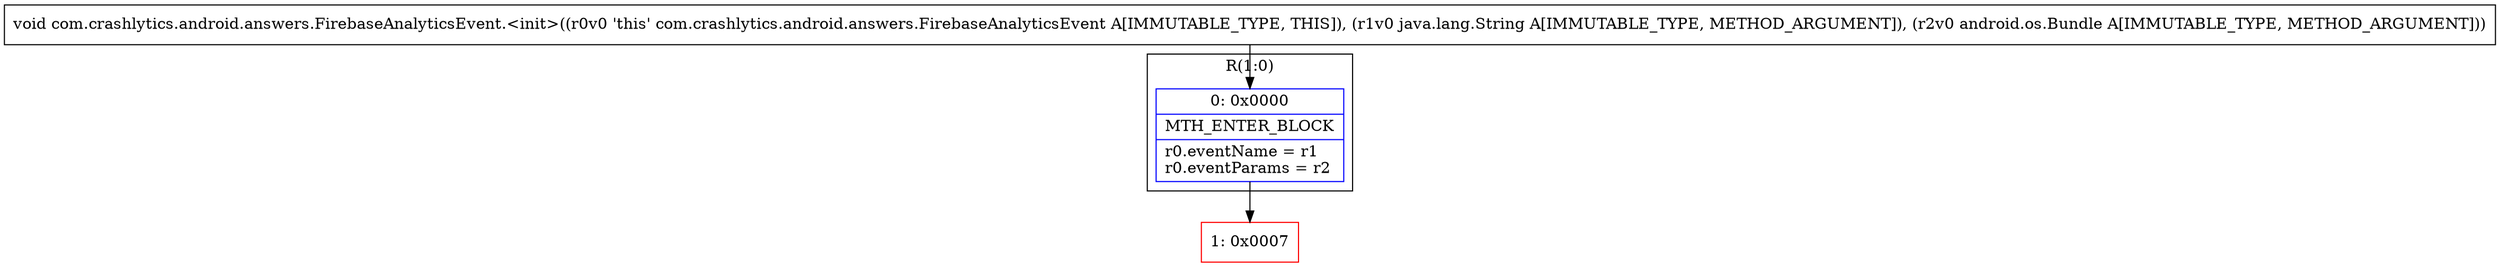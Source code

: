 digraph "CFG forcom.crashlytics.android.answers.FirebaseAnalyticsEvent.\<init\>(Ljava\/lang\/String;Landroid\/os\/Bundle;)V" {
subgraph cluster_Region_423444063 {
label = "R(1:0)";
node [shape=record,color=blue];
Node_0 [shape=record,label="{0\:\ 0x0000|MTH_ENTER_BLOCK\l|r0.eventName = r1\lr0.eventParams = r2\l}"];
}
Node_1 [shape=record,color=red,label="{1\:\ 0x0007}"];
MethodNode[shape=record,label="{void com.crashlytics.android.answers.FirebaseAnalyticsEvent.\<init\>((r0v0 'this' com.crashlytics.android.answers.FirebaseAnalyticsEvent A[IMMUTABLE_TYPE, THIS]), (r1v0 java.lang.String A[IMMUTABLE_TYPE, METHOD_ARGUMENT]), (r2v0 android.os.Bundle A[IMMUTABLE_TYPE, METHOD_ARGUMENT])) }"];
MethodNode -> Node_0;
Node_0 -> Node_1;
}

